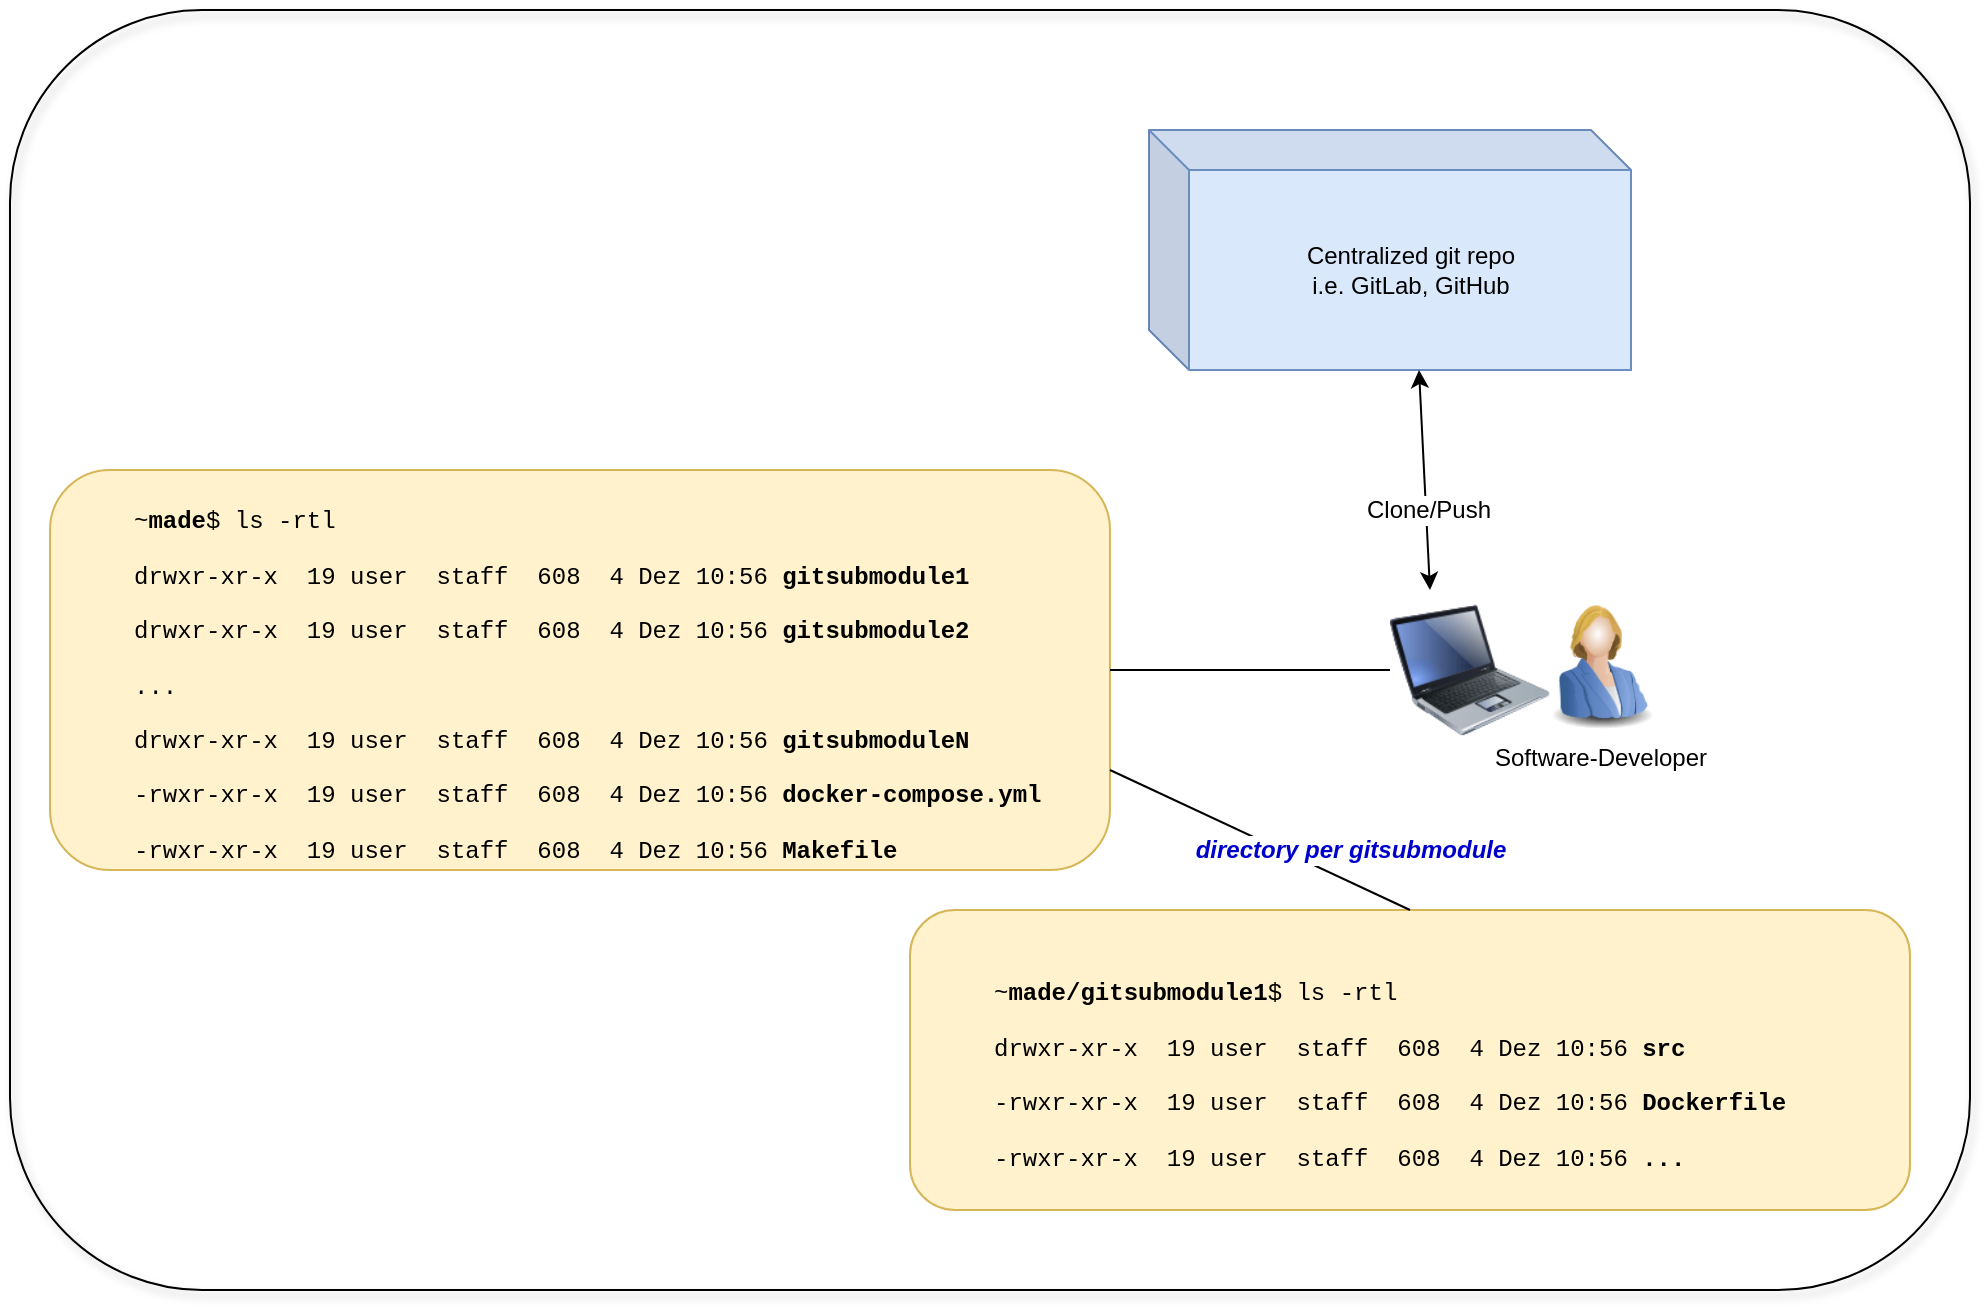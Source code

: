 <mxfile version="12.3.6" type="device" pages="1"><diagram id="oAGNaDnovLL9KrTV_5X5" name="Page-1"><mxGraphModel dx="2350" dy="1009" grid="1" gridSize="10" guides="1" tooltips="1" connect="1" arrows="1" fold="1" page="1" pageScale="1" pageWidth="827" pageHeight="1169" background="none" math="0" shadow="0"><root><mxCell id="0"/><mxCell id="1" parent="0"/><mxCell id="qjrTO6T3pdUjL2J513LN-1" value="Centralized git repo &lt;br&gt;i.e. GitLab, GitHub" style="shape=cube;whiteSpace=wrap;html=1;boundedLbl=1;backgroundOutline=1;darkOpacity=0.05;darkOpacity2=0.1;fillColor=#dae8fc;strokeColor=#6c8ebf;" vertex="1" parent="1"><mxGeometry x="399.5" y="90" width="241" height="120" as="geometry"/></mxCell><mxCell id="qjrTO6T3pdUjL2J513LN-6" value="Software-Developer" style="image;html=1;labelBackgroundColor=#ffffff;image=img/lib/clip_art/people/Suit_Woman_Blue_128x128.png" vertex="1" parent="1"><mxGeometry x="590" y="320" width="70" height="70" as="geometry"/></mxCell><mxCell id="qjrTO6T3pdUjL2J513LN-7" value="" style="image;html=1;labelBackgroundColor=#ffffff;image=img/lib/clip_art/computers/Laptop_128x128.png" vertex="1" parent="1"><mxGeometry x="520" y="320" width="80" height="80" as="geometry"/></mxCell><mxCell id="qjrTO6T3pdUjL2J513LN-8" value="" style="endArrow=classic;startArrow=classic;html=1;entryX=0;entryY=0;entryDx=135;entryDy=120;entryPerimeter=0;exitX=0.25;exitY=0;exitDx=0;exitDy=0;" edge="1" parent="1" source="qjrTO6T3pdUjL2J513LN-7" target="qjrTO6T3pdUjL2J513LN-1"><mxGeometry width="50" height="50" relative="1" as="geometry"><mxPoint x="330" y="330" as="sourcePoint"/><mxPoint x="380" y="280" as="targetPoint"/></mxGeometry></mxCell><mxCell id="qjrTO6T3pdUjL2J513LN-9" value="Clone/Push" style="text;html=1;align=center;verticalAlign=middle;resizable=0;points=[];;labelBackgroundColor=#ffffff;" vertex="1" connectable="0" parent="qjrTO6T3pdUjL2J513LN-8"><mxGeometry x="-0.281" y="-1" relative="1" as="geometry"><mxPoint y="-1" as="offset"/></mxGeometry></mxCell><mxCell id="qjrTO6T3pdUjL2J513LN-10" value="&lt;blockquote style=&quot;margin: 0 0 0 40px ; border: none ; padding: 0px&quot;&gt;&lt;div&gt;&lt;font face=&quot;Courier New&quot;&gt;&lt;br&gt;&lt;/font&gt;&lt;/div&gt;&lt;p class=&quot;p1&quot;&gt;&lt;span class=&quot;s1&quot;&gt;&lt;font face=&quot;Courier New&quot;&gt;~&lt;b&gt;made&lt;/b&gt;$ ls -rtl&lt;/font&gt;&lt;/span&gt;&lt;/p&gt;&lt;p class=&quot;p1&quot;&gt;&lt;span style=&quot;font-family: &amp;#34;courier new&amp;#34;&quot;&gt;drwxr-xr-x&lt;/span&gt;&lt;span class=&quot;Apple-converted-space&quot; style=&quot;font-family: &amp;#34;courier new&amp;#34;&quot;&gt;&amp;nbsp; &lt;/span&gt;&lt;span style=&quot;font-family: &amp;#34;courier new&amp;#34;&quot;&gt;19 user&lt;/span&gt;&lt;span class=&quot;Apple-converted-space&quot; style=&quot;font-family: &amp;#34;courier new&amp;#34;&quot;&gt;&amp;nbsp; &lt;/span&gt;&lt;span style=&quot;font-family: &amp;#34;courier new&amp;#34;&quot;&gt;staff&lt;/span&gt;&lt;span class=&quot;Apple-converted-space&quot; style=&quot;font-family: &amp;#34;courier new&amp;#34;&quot;&gt;&amp;nbsp; &lt;/span&gt;&lt;span style=&quot;font-family: &amp;#34;courier new&amp;#34;&quot;&gt;608&lt;/span&gt;&lt;span class=&quot;Apple-converted-space&quot; style=&quot;font-family: &amp;#34;courier new&amp;#34;&quot;&gt;&amp;nbsp; &lt;/span&gt;&lt;span style=&quot;font-family: &amp;#34;courier new&amp;#34;&quot;&gt;4 Dez 10:56 &lt;b&gt;gitsubmodule1&lt;/b&gt;&lt;/span&gt;&lt;/p&gt;&lt;p class=&quot;p1&quot;&gt;&lt;span style=&quot;font-family: &amp;#34;courier new&amp;#34;&quot;&gt;drwxr-xr-x&lt;/span&gt;&lt;span class=&quot;Apple-converted-space&quot; style=&quot;font-family: &amp;#34;courier new&amp;#34;&quot;&gt;&amp;nbsp;&amp;nbsp;&lt;/span&gt;&lt;span style=&quot;font-family: &amp;#34;courier new&amp;#34;&quot;&gt;19 user&lt;/span&gt;&lt;span class=&quot;Apple-converted-space&quot; style=&quot;font-family: &amp;#34;courier new&amp;#34;&quot;&gt;&amp;nbsp;&amp;nbsp;&lt;/span&gt;&lt;span style=&quot;font-family: &amp;#34;courier new&amp;#34;&quot;&gt;staff&lt;/span&gt;&lt;span class=&quot;Apple-converted-space&quot; style=&quot;font-family: &amp;#34;courier new&amp;#34;&quot;&gt;&amp;nbsp;&amp;nbsp;&lt;/span&gt;&lt;span style=&quot;font-family: &amp;#34;courier new&amp;#34;&quot;&gt;608&lt;/span&gt;&lt;span class=&quot;Apple-converted-space&quot; style=&quot;font-family: &amp;#34;courier new&amp;#34;&quot;&gt;&amp;nbsp;&amp;nbsp;&lt;/span&gt;&lt;span style=&quot;font-family: &amp;#34;courier new&amp;#34;&quot;&gt;4 Dez 10:56 &lt;b&gt;gitsubmodule2&lt;/b&gt;&lt;/span&gt;&lt;/p&gt;&lt;p class=&quot;p1&quot;&gt;&lt;font face=&quot;Courier New&quot;&gt;...&lt;/font&gt;&lt;/p&gt;&lt;p class=&quot;p1&quot;&gt;&lt;font face=&quot;Courier New&quot;&gt;drwxr-xr-x&lt;span class=&quot;Apple-converted-space&quot;&gt;&amp;nbsp;&amp;nbsp;&lt;/span&gt;19 user&lt;span class=&quot;Apple-converted-space&quot;&gt;&amp;nbsp;&amp;nbsp;&lt;/span&gt;staff&lt;span class=&quot;Apple-converted-space&quot;&gt;&amp;nbsp;&amp;nbsp;&lt;/span&gt;608&lt;span class=&quot;Apple-converted-space&quot;&gt;&amp;nbsp;&amp;nbsp;&lt;/span&gt;4 Dez 10:56 &lt;b&gt;gitsubmoduleN&lt;/b&gt;&lt;/font&gt;&lt;/p&gt;&lt;p class=&quot;p1&quot;&gt;&lt;font face=&quot;Courier New&quot;&gt;-rwxr-xr-x&lt;span class=&quot;Apple-converted-space&quot;&gt;&amp;nbsp;&amp;nbsp;&lt;/span&gt;19 user&lt;span class=&quot;Apple-converted-space&quot;&gt;&amp;nbsp;&amp;nbsp;&lt;/span&gt;staff&lt;span class=&quot;Apple-converted-space&quot;&gt;&amp;nbsp;&amp;nbsp;&lt;/span&gt;608&lt;span class=&quot;Apple-converted-space&quot;&gt;&amp;nbsp;&amp;nbsp;&lt;/span&gt;4 Dez 10:56&amp;nbsp;&lt;b&gt;docker-compose.yml&lt;/b&gt;&lt;/font&gt;&lt;/p&gt;&lt;p class=&quot;p1&quot;&gt;&lt;span style=&quot;font-family: &amp;#34;courier new&amp;#34;&quot;&gt;-rwxr-xr-x&lt;/span&gt;&lt;span class=&quot;Apple-converted-space&quot; style=&quot;font-family: &amp;#34;courier new&amp;#34;&quot;&gt;&amp;nbsp;&amp;nbsp;&lt;/span&gt;&lt;span style=&quot;font-family: &amp;#34;courier new&amp;#34;&quot;&gt;19 user&lt;/span&gt;&lt;span class=&quot;Apple-converted-space&quot; style=&quot;font-family: &amp;#34;courier new&amp;#34;&quot;&gt;&amp;nbsp;&amp;nbsp;&lt;/span&gt;&lt;span style=&quot;font-family: &amp;#34;courier new&amp;#34;&quot;&gt;staff&lt;/span&gt;&lt;span class=&quot;Apple-converted-space&quot; style=&quot;font-family: &amp;#34;courier new&amp;#34;&quot;&gt;&amp;nbsp;&amp;nbsp;&lt;/span&gt;&lt;span style=&quot;font-family: &amp;#34;courier new&amp;#34;&quot;&gt;608&lt;/span&gt;&lt;span class=&quot;Apple-converted-space&quot; style=&quot;font-family: &amp;#34;courier new&amp;#34;&quot;&gt;&amp;nbsp;&amp;nbsp;&lt;/span&gt;&lt;span style=&quot;font-family: &amp;#34;courier new&amp;#34;&quot;&gt;4 Dez 10:56&lt;/span&gt;&lt;span style=&quot;font-family: &amp;#34;courier new&amp;#34;&quot;&gt;&amp;nbsp;&lt;/span&gt;&lt;b style=&quot;font-family: &amp;#34;courier new&amp;#34;&quot;&gt;Makefile&lt;/b&gt;&lt;font face=&quot;Courier New&quot;&gt;&lt;b&gt;&lt;br&gt;&lt;/b&gt;&lt;/font&gt;&lt;/p&gt;&lt;/blockquote&gt;" style="rounded=1;whiteSpace=wrap;html=1;align=left;fillColor=#fff2cc;strokeColor=#d6b656;" vertex="1" parent="1"><mxGeometry x="-150" y="260" width="530" height="200" as="geometry"/></mxCell><mxCell id="qjrTO6T3pdUjL2J513LN-11" value="" style="endArrow=none;html=1;entryX=0;entryY=0.5;entryDx=0;entryDy=0;exitX=1;exitY=0.5;exitDx=0;exitDy=0;" edge="1" parent="1" source="qjrTO6T3pdUjL2J513LN-10" target="qjrTO6T3pdUjL2J513LN-7"><mxGeometry width="50" height="50" relative="1" as="geometry"><mxPoint x="200" y="700" as="sourcePoint"/><mxPoint x="250" y="650" as="targetPoint"/></mxGeometry></mxCell><mxCell id="qjrTO6T3pdUjL2J513LN-12" value="&lt;blockquote style=&quot;margin: 0 0 0 40px ; border: none ; padding: 0px&quot;&gt;&lt;div&gt;&lt;font face=&quot;Courier New&quot;&gt;&lt;br&gt;&lt;/font&gt;&lt;/div&gt;&lt;p class=&quot;p1&quot;&gt;&lt;span class=&quot;s1&quot;&gt;&lt;font face=&quot;Courier New&quot;&gt;~&lt;b&gt;made/gitsubmodule1&lt;/b&gt;$ ls -rtl&lt;/font&gt;&lt;/span&gt;&lt;/p&gt;&lt;p class=&quot;p1&quot;&gt;&lt;span style=&quot;font-family: &amp;#34;courier new&amp;#34;&quot;&gt;drwxr-xr-x&lt;/span&gt;&lt;span class=&quot;Apple-converted-space&quot; style=&quot;font-family: &amp;#34;courier new&amp;#34;&quot;&gt;&amp;nbsp; &lt;/span&gt;&lt;span style=&quot;font-family: &amp;#34;courier new&amp;#34;&quot;&gt;19 user&lt;/span&gt;&lt;span class=&quot;Apple-converted-space&quot; style=&quot;font-family: &amp;#34;courier new&amp;#34;&quot;&gt;&amp;nbsp; &lt;/span&gt;&lt;span style=&quot;font-family: &amp;#34;courier new&amp;#34;&quot;&gt;staff&lt;/span&gt;&lt;span class=&quot;Apple-converted-space&quot; style=&quot;font-family: &amp;#34;courier new&amp;#34;&quot;&gt;&amp;nbsp; &lt;/span&gt;&lt;span style=&quot;font-family: &amp;#34;courier new&amp;#34;&quot;&gt;608&lt;/span&gt;&lt;span class=&quot;Apple-converted-space&quot; style=&quot;font-family: &amp;#34;courier new&amp;#34;&quot;&gt;&amp;nbsp; &lt;/span&gt;&lt;span style=&quot;font-family: &amp;#34;courier new&amp;#34;&quot;&gt;4 Dez 10:56 &lt;b&gt;src&lt;/b&gt;&lt;/span&gt;&lt;/p&gt;&lt;p class=&quot;p1&quot;&gt;&lt;span style=&quot;font-family: &amp;#34;courier new&amp;#34;&quot;&gt;-rwxr-xr-x&lt;/span&gt;&lt;span class=&quot;Apple-converted-space&quot; style=&quot;font-family: &amp;#34;courier new&amp;#34;&quot;&gt;&amp;nbsp;&amp;nbsp;&lt;/span&gt;&lt;span style=&quot;font-family: &amp;#34;courier new&amp;#34;&quot;&gt;19 user&lt;/span&gt;&lt;span class=&quot;Apple-converted-space&quot; style=&quot;font-family: &amp;#34;courier new&amp;#34;&quot;&gt;&amp;nbsp;&amp;nbsp;&lt;/span&gt;&lt;span style=&quot;font-family: &amp;#34;courier new&amp;#34;&quot;&gt;staff&lt;/span&gt;&lt;span class=&quot;Apple-converted-space&quot; style=&quot;font-family: &amp;#34;courier new&amp;#34;&quot;&gt;&amp;nbsp;&amp;nbsp;&lt;/span&gt;&lt;span style=&quot;font-family: &amp;#34;courier new&amp;#34;&quot;&gt;608&lt;/span&gt;&lt;span class=&quot;Apple-converted-space&quot; style=&quot;font-family: &amp;#34;courier new&amp;#34;&quot;&gt;&amp;nbsp;&amp;nbsp;&lt;/span&gt;&lt;span style=&quot;font-family: &amp;#34;courier new&amp;#34;&quot;&gt;4 Dez 10:56&amp;nbsp;&lt;/span&gt;&lt;b style=&quot;font-family: &amp;#34;courier new&amp;#34;&quot;&gt;Dockerfile&lt;/b&gt;&lt;br&gt;&lt;/p&gt;&lt;p class=&quot;p1&quot;&gt;&lt;span style=&quot;font-family: &amp;#34;courier new&amp;#34;&quot;&gt;-rwxr-xr-x&lt;/span&gt;&lt;span class=&quot;Apple-converted-space&quot; style=&quot;font-family: &amp;#34;courier new&amp;#34;&quot;&gt;&amp;nbsp;&amp;nbsp;&lt;/span&gt;&lt;span style=&quot;font-family: &amp;#34;courier new&amp;#34;&quot;&gt;19 user&lt;/span&gt;&lt;span class=&quot;Apple-converted-space&quot; style=&quot;font-family: &amp;#34;courier new&amp;#34;&quot;&gt;&amp;nbsp;&amp;nbsp;&lt;/span&gt;&lt;span style=&quot;font-family: &amp;#34;courier new&amp;#34;&quot;&gt;staff&lt;/span&gt;&lt;span class=&quot;Apple-converted-space&quot; style=&quot;font-family: &amp;#34;courier new&amp;#34;&quot;&gt;&amp;nbsp;&amp;nbsp;&lt;/span&gt;&lt;span style=&quot;font-family: &amp;#34;courier new&amp;#34;&quot;&gt;608&lt;/span&gt;&lt;span class=&quot;Apple-converted-space&quot; style=&quot;font-family: &amp;#34;courier new&amp;#34;&quot;&gt;&amp;nbsp;&amp;nbsp;&lt;/span&gt;&lt;span style=&quot;font-family: &amp;#34;courier new&amp;#34;&quot;&gt;4 Dez 10:56&lt;/span&gt;&lt;span style=&quot;font-family: &amp;#34;courier new&amp;#34;&quot;&gt;&amp;nbsp;&lt;b&gt;...&lt;/b&gt;&lt;/span&gt;&lt;font face=&quot;Courier New&quot;&gt;&lt;b&gt;&lt;br&gt;&lt;/b&gt;&lt;/font&gt;&lt;/p&gt;&lt;/blockquote&gt;" style="rounded=1;whiteSpace=wrap;html=1;align=left;fillColor=#fff2cc;strokeColor=#d6b656;" vertex="1" parent="1"><mxGeometry x="280" y="480" width="500" height="150" as="geometry"/></mxCell><mxCell id="qjrTO6T3pdUjL2J513LN-14" value="" style="endArrow=none;html=1;entryX=1;entryY=0.75;entryDx=0;entryDy=0;exitX=0.5;exitY=0;exitDx=0;exitDy=0;" edge="1" parent="1" source="qjrTO6T3pdUjL2J513LN-12" target="qjrTO6T3pdUjL2J513LN-10"><mxGeometry width="50" height="50" relative="1" as="geometry"><mxPoint x="-150" y="710" as="sourcePoint"/><mxPoint x="-100" y="660" as="targetPoint"/></mxGeometry></mxCell><mxCell id="qjrTO6T3pdUjL2J513LN-15" value="&lt;i&gt;&lt;font color=&quot;#0000cc&quot;&gt;&lt;b&gt;directory per gitsubmodule&lt;/b&gt;&lt;/font&gt;&lt;/i&gt;" style="text;html=1;align=center;verticalAlign=middle;resizable=0;points=[];;labelBackgroundColor=#ffffff;" vertex="1" connectable="0" parent="qjrTO6T3pdUjL2J513LN-14"><mxGeometry x="0.02" y="-4" relative="1" as="geometry"><mxPoint x="44.5" y="9" as="offset"/></mxGeometry></mxCell><mxCell id="qjrTO6T3pdUjL2J513LN-17" value="" style="rounded=1;whiteSpace=wrap;html=1;glass=0;fillColor=none;comic=0;shadow=1;" vertex="1" parent="1"><mxGeometry x="-170" y="30" width="980" height="640" as="geometry"/></mxCell></root></mxGraphModel></diagram></mxfile>
